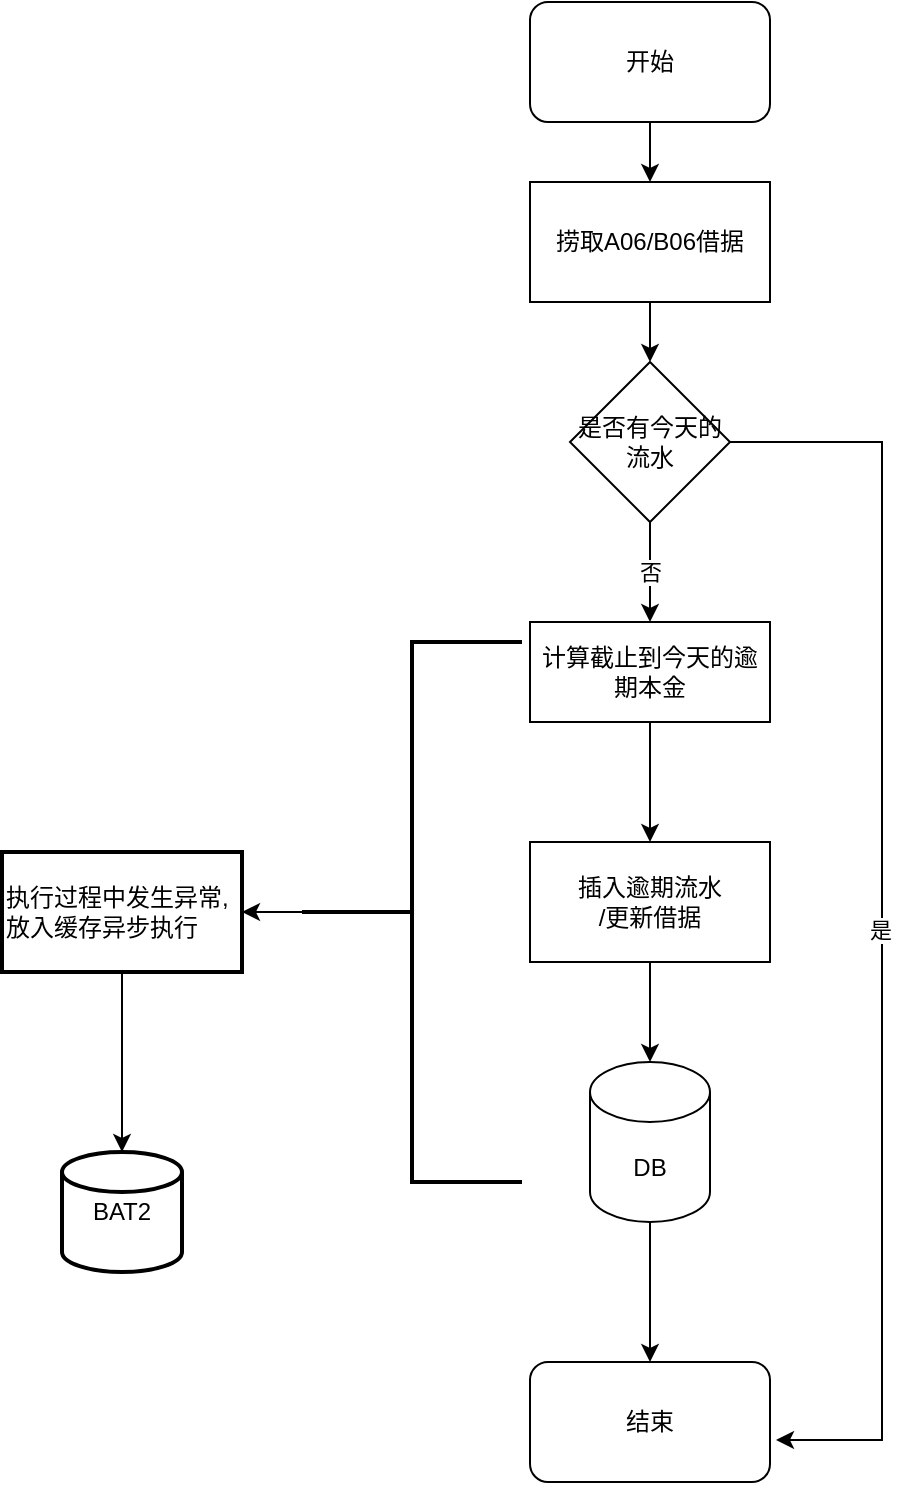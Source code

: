 <mxfile version="13.7.7" type="github" pages="6">
  <diagram id="u1EcsWX28g7kBO3s2qj-" name="Page-1">
    <mxGraphModel dx="1426" dy="891" grid="1" gridSize="10" guides="1" tooltips="1" connect="1" arrows="1" fold="1" page="1" pageScale="1" pageWidth="827" pageHeight="1169" math="0" shadow="0">
      <root>
        <mxCell id="0" />
        <mxCell id="1" parent="0" />
        <mxCell id="b1tMZb-zbQxnE6WR4R5z-5" style="edgeStyle=orthogonalEdgeStyle;rounded=0;orthogonalLoop=1;jettySize=auto;html=1;entryX=0.5;entryY=0;entryDx=0;entryDy=0;" parent="1" source="b1tMZb-zbQxnE6WR4R5z-1" target="b1tMZb-zbQxnE6WR4R5z-3" edge="1">
          <mxGeometry relative="1" as="geometry" />
        </mxCell>
        <mxCell id="b1tMZb-zbQxnE6WR4R5z-1" value="开始" style="rounded=1;whiteSpace=wrap;html=1;" parent="1" vertex="1">
          <mxGeometry x="354" y="10" width="120" height="60" as="geometry" />
        </mxCell>
        <mxCell id="b1tMZb-zbQxnE6WR4R5z-7" style="edgeStyle=orthogonalEdgeStyle;rounded=0;orthogonalLoop=1;jettySize=auto;html=1;entryX=0.5;entryY=0;entryDx=0;entryDy=0;" parent="1" source="b1tMZb-zbQxnE6WR4R5z-3" target="b1tMZb-zbQxnE6WR4R5z-6" edge="1">
          <mxGeometry relative="1" as="geometry" />
        </mxCell>
        <mxCell id="b1tMZb-zbQxnE6WR4R5z-3" value="捞取A06/B06借据" style="rounded=0;whiteSpace=wrap;html=1;" parent="1" vertex="1">
          <mxGeometry x="354" y="100" width="120" height="60" as="geometry" />
        </mxCell>
        <mxCell id="b1tMZb-zbQxnE6WR4R5z-10" style="edgeStyle=orthogonalEdgeStyle;rounded=0;orthogonalLoop=1;jettySize=auto;html=1;entryX=1.025;entryY=0.65;entryDx=0;entryDy=0;entryPerimeter=0;" parent="1" source="b1tMZb-zbQxnE6WR4R5z-6" target="b1tMZb-zbQxnE6WR4R5z-8" edge="1">
          <mxGeometry relative="1" as="geometry">
            <Array as="points">
              <mxPoint x="530" y="230" />
              <mxPoint x="530" y="729" />
            </Array>
          </mxGeometry>
        </mxCell>
        <mxCell id="b1tMZb-zbQxnE6WR4R5z-11" value="是" style="edgeLabel;html=1;align=center;verticalAlign=middle;resizable=0;points=[];" parent="b1tMZb-zbQxnE6WR4R5z-10" vertex="1" connectable="0">
          <mxGeometry x="0.019" y="-1" relative="1" as="geometry">
            <mxPoint as="offset" />
          </mxGeometry>
        </mxCell>
        <mxCell id="b1tMZb-zbQxnE6WR4R5z-13" value="否" style="edgeStyle=orthogonalEdgeStyle;rounded=0;orthogonalLoop=1;jettySize=auto;html=1;entryX=0.5;entryY=0;entryDx=0;entryDy=0;" parent="1" source="b1tMZb-zbQxnE6WR4R5z-6" target="b1tMZb-zbQxnE6WR4R5z-12" edge="1">
          <mxGeometry relative="1" as="geometry" />
        </mxCell>
        <mxCell id="b1tMZb-zbQxnE6WR4R5z-6" value="是否有今天的流水" style="rhombus;whiteSpace=wrap;html=1;" parent="1" vertex="1">
          <mxGeometry x="374" y="190" width="80" height="80" as="geometry" />
        </mxCell>
        <mxCell id="b1tMZb-zbQxnE6WR4R5z-8" value="结束" style="rounded=1;whiteSpace=wrap;html=1;" parent="1" vertex="1">
          <mxGeometry x="354" y="690" width="120" height="60" as="geometry" />
        </mxCell>
        <mxCell id="b1tMZb-zbQxnE6WR4R5z-17" style="edgeStyle=orthogonalEdgeStyle;rounded=0;orthogonalLoop=1;jettySize=auto;html=1;entryX=0.5;entryY=0;entryDx=0;entryDy=0;" parent="1" source="b1tMZb-zbQxnE6WR4R5z-12" target="b1tMZb-zbQxnE6WR4R5z-16" edge="1">
          <mxGeometry relative="1" as="geometry" />
        </mxCell>
        <mxCell id="b1tMZb-zbQxnE6WR4R5z-12" value="计算截止到今天的逾期本金" style="rounded=0;whiteSpace=wrap;html=1;" parent="1" vertex="1">
          <mxGeometry x="354" y="320" width="120" height="50" as="geometry" />
        </mxCell>
        <mxCell id="b1tMZb-zbQxnE6WR4R5z-19" style="edgeStyle=orthogonalEdgeStyle;rounded=0;orthogonalLoop=1;jettySize=auto;html=1;entryX=0.5;entryY=0;entryDx=0;entryDy=0;" parent="1" source="b1tMZb-zbQxnE6WR4R5z-14" target="b1tMZb-zbQxnE6WR4R5z-8" edge="1">
          <mxGeometry relative="1" as="geometry" />
        </mxCell>
        <mxCell id="b1tMZb-zbQxnE6WR4R5z-14" value="DB" style="shape=cylinder3;whiteSpace=wrap;html=1;boundedLbl=1;backgroundOutline=1;size=15;" parent="1" vertex="1">
          <mxGeometry x="384" y="540" width="60" height="80" as="geometry" />
        </mxCell>
        <mxCell id="b1tMZb-zbQxnE6WR4R5z-18" style="edgeStyle=orthogonalEdgeStyle;rounded=0;orthogonalLoop=1;jettySize=auto;html=1;entryX=0.5;entryY=0;entryDx=0;entryDy=0;entryPerimeter=0;" parent="1" source="b1tMZb-zbQxnE6WR4R5z-16" target="b1tMZb-zbQxnE6WR4R5z-14" edge="1">
          <mxGeometry relative="1" as="geometry" />
        </mxCell>
        <mxCell id="b1tMZb-zbQxnE6WR4R5z-16" value="插入逾期流水&lt;br&gt;/更新借据" style="rounded=0;whiteSpace=wrap;html=1;" parent="1" vertex="1">
          <mxGeometry x="354" y="430" width="120" height="60" as="geometry" />
        </mxCell>
        <mxCell id="b1tMZb-zbQxnE6WR4R5z-22" value="" style="edgeStyle=orthogonalEdgeStyle;rounded=0;orthogonalLoop=1;jettySize=auto;html=1;" parent="1" source="b1tMZb-zbQxnE6WR4R5z-20" target="b1tMZb-zbQxnE6WR4R5z-21" edge="1">
          <mxGeometry relative="1" as="geometry" />
        </mxCell>
        <mxCell id="b1tMZb-zbQxnE6WR4R5z-20" value="" style="strokeWidth=2;html=1;shape=mxgraph.flowchart.annotation_2;align=left;labelPosition=right;pointerEvents=1;" parent="1" vertex="1">
          <mxGeometry x="240" y="330" width="110" height="270" as="geometry" />
        </mxCell>
        <mxCell id="b1tMZb-zbQxnE6WR4R5z-24" style="edgeStyle=orthogonalEdgeStyle;rounded=0;orthogonalLoop=1;jettySize=auto;html=1;entryX=0.5;entryY=0;entryDx=0;entryDy=0;entryPerimeter=0;" parent="1" source="b1tMZb-zbQxnE6WR4R5z-21" target="b1tMZb-zbQxnE6WR4R5z-23" edge="1">
          <mxGeometry relative="1" as="geometry" />
        </mxCell>
        <mxCell id="b1tMZb-zbQxnE6WR4R5z-21" value="执行过程中发生异常,放入缓存异步执行" style="whiteSpace=wrap;html=1;align=left;strokeWidth=2;" parent="1" vertex="1">
          <mxGeometry x="90" y="435" width="120" height="60" as="geometry" />
        </mxCell>
        <mxCell id="b1tMZb-zbQxnE6WR4R5z-23" value="BAT2" style="strokeWidth=2;html=1;shape=mxgraph.flowchart.database;whiteSpace=wrap;" parent="1" vertex="1">
          <mxGeometry x="120" y="585" width="60" height="60" as="geometry" />
        </mxCell>
      </root>
    </mxGraphModel>
  </diagram>
  <diagram id="Rx1Ydi4m0lE69Mqf1Sym" name="Page-2">
    <mxGraphModel dx="1346" dy="891" grid="1" gridSize="10" guides="1" tooltips="1" connect="1" arrows="1" fold="1" page="1" pageScale="1" pageWidth="827" pageHeight="1169" math="0" shadow="0">
      <root>
        <mxCell id="ivBaddnNWHnq01bENMvJ-0" />
        <mxCell id="ivBaddnNWHnq01bENMvJ-1" parent="ivBaddnNWHnq01bENMvJ-0" />
        <mxCell id="qDEjqHuWsAAgjemHWMeW-1" style="edgeStyle=orthogonalEdgeStyle;rounded=0;orthogonalLoop=1;jettySize=auto;html=1;entryX=0.5;entryY=0;entryDx=0;entryDy=0;" edge="1" parent="ivBaddnNWHnq01bENMvJ-1" source="BoYHYvoh7CPQxC9dYQO_-0" target="qDEjqHuWsAAgjemHWMeW-0">
          <mxGeometry relative="1" as="geometry" />
        </mxCell>
        <mxCell id="BoYHYvoh7CPQxC9dYQO_-0" value="开始" style="rounded=1;whiteSpace=wrap;html=1;" vertex="1" parent="ivBaddnNWHnq01bENMvJ-1">
          <mxGeometry x="360" y="20" width="120" height="60" as="geometry" />
        </mxCell>
        <mxCell id="qDEjqHuWsAAgjemHWMeW-12" style="edgeStyle=orthogonalEdgeStyle;rounded=0;orthogonalLoop=1;jettySize=auto;html=1;entryX=0.5;entryY=0;entryDx=0;entryDy=0;" edge="1" parent="ivBaddnNWHnq01bENMvJ-1" source="qDEjqHuWsAAgjemHWMeW-0" target="qDEjqHuWsAAgjemHWMeW-11">
          <mxGeometry relative="1" as="geometry" />
        </mxCell>
        <mxCell id="qDEjqHuWsAAgjemHWMeW-0" value="定时任务触发" style="rounded=0;whiteSpace=wrap;html=1;" vertex="1" parent="ivBaddnNWHnq01bENMvJ-1">
          <mxGeometry x="360" y="110" width="120" height="60" as="geometry" />
        </mxCell>
        <mxCell id="qDEjqHuWsAAgjemHWMeW-7" style="edgeStyle=orthogonalEdgeStyle;rounded=0;orthogonalLoop=1;jettySize=auto;html=1;entryX=0.5;entryY=0;entryDx=0;entryDy=0;" edge="1" parent="ivBaddnNWHnq01bENMvJ-1" source="qDEjqHuWsAAgjemHWMeW-2" target="qDEjqHuWsAAgjemHWMeW-6">
          <mxGeometry relative="1" as="geometry" />
        </mxCell>
        <mxCell id="qDEjqHuWsAAgjemHWMeW-2" value="货款渠道" style="rounded=0;whiteSpace=wrap;html=1;" vertex="1" parent="ivBaddnNWHnq01bENMvJ-1">
          <mxGeometry x="240" y="460" width="120" height="60" as="geometry" />
        </mxCell>
        <mxCell id="qDEjqHuWsAAgjemHWMeW-38" style="edgeStyle=orthogonalEdgeStyle;rounded=0;orthogonalLoop=1;jettySize=auto;html=1;entryX=0.5;entryY=0;entryDx=0;entryDy=0;" edge="1" parent="ivBaddnNWHnq01bENMvJ-1" source="qDEjqHuWsAAgjemHWMeW-3" target="qDEjqHuWsAAgjemHWMeW-24">
          <mxGeometry relative="1" as="geometry" />
        </mxCell>
        <mxCell id="qDEjqHuWsAAgjemHWMeW-3" value="银行卡渠道" style="rounded=0;whiteSpace=wrap;html=1;" vertex="1" parent="ivBaddnNWHnq01bENMvJ-1">
          <mxGeometry x="470" y="460" width="120" height="60" as="geometry" />
        </mxCell>
        <mxCell id="qDEjqHuWsAAgjemHWMeW-37" style="edgeStyle=orthogonalEdgeStyle;rounded=0;orthogonalLoop=1;jettySize=auto;html=1;entryX=0.5;entryY=0;entryDx=0;entryDy=0;" edge="1" parent="ivBaddnNWHnq01bENMvJ-1" source="qDEjqHuWsAAgjemHWMeW-6" target="qDEjqHuWsAAgjemHWMeW-24">
          <mxGeometry relative="1" as="geometry" />
        </mxCell>
        <mxCell id="qDEjqHuWsAAgjemHWMeW-6" value="计算商户的可用余额" style="rounded=0;whiteSpace=wrap;html=1;" vertex="1" parent="ivBaddnNWHnq01bENMvJ-1">
          <mxGeometry x="240" y="560" width="120" height="60" as="geometry" />
        </mxCell>
        <mxCell id="qDEjqHuWsAAgjemHWMeW-21" style="edgeStyle=orthogonalEdgeStyle;rounded=0;orthogonalLoop=1;jettySize=auto;html=1;entryX=1;entryY=0.5;entryDx=0;entryDy=0;" edge="1" parent="ivBaddnNWHnq01bENMvJ-1" source="qDEjqHuWsAAgjemHWMeW-8" target="qDEjqHuWsAAgjemHWMeW-18">
          <mxGeometry relative="1" as="geometry">
            <Array as="points">
              <mxPoint x="590" y="370" />
            </Array>
          </mxGeometry>
        </mxCell>
        <mxCell id="qDEjqHuWsAAgjemHWMeW-8" value="计算当天的逾期费用" style="rounded=0;whiteSpace=wrap;html=1;" vertex="1" parent="ivBaddnNWHnq01bENMvJ-1">
          <mxGeometry x="530" y="270" width="120" height="60" as="geometry" />
        </mxCell>
        <mxCell id="qDEjqHuWsAAgjemHWMeW-14" value="否" style="edgeStyle=orthogonalEdgeStyle;rounded=0;orthogonalLoop=1;jettySize=auto;html=1;entryX=0.567;entryY=-0.017;entryDx=0;entryDy=0;entryPerimeter=0;" edge="1" parent="ivBaddnNWHnq01bENMvJ-1" source="qDEjqHuWsAAgjemHWMeW-11" target="qDEjqHuWsAAgjemHWMeW-8">
          <mxGeometry relative="1" as="geometry" />
        </mxCell>
        <mxCell id="qDEjqHuWsAAgjemHWMeW-19" value="是" style="edgeStyle=orthogonalEdgeStyle;rounded=0;orthogonalLoop=1;jettySize=auto;html=1;entryX=0.5;entryY=0;entryDx=0;entryDy=0;" edge="1" parent="ivBaddnNWHnq01bENMvJ-1" source="qDEjqHuWsAAgjemHWMeW-11" target="qDEjqHuWsAAgjemHWMeW-18">
          <mxGeometry relative="1" as="geometry" />
        </mxCell>
        <mxCell id="qDEjqHuWsAAgjemHWMeW-11" value="今天的逾期费是否计算？" style="rhombus;whiteSpace=wrap;html=1;" vertex="1" parent="ivBaddnNWHnq01bENMvJ-1">
          <mxGeometry x="380" y="200" width="80" height="70" as="geometry" />
        </mxCell>
        <mxCell id="qDEjqHuWsAAgjemHWMeW-22" style="edgeStyle=orthogonalEdgeStyle;rounded=0;orthogonalLoop=1;jettySize=auto;html=1;" edge="1" parent="ivBaddnNWHnq01bENMvJ-1" source="qDEjqHuWsAAgjemHWMeW-18" target="qDEjqHuWsAAgjemHWMeW-2">
          <mxGeometry relative="1" as="geometry" />
        </mxCell>
        <mxCell id="qDEjqHuWsAAgjemHWMeW-23" style="edgeStyle=orthogonalEdgeStyle;rounded=0;orthogonalLoop=1;jettySize=auto;html=1;entryX=0.608;entryY=-0.017;entryDx=0;entryDy=0;entryPerimeter=0;" edge="1" parent="ivBaddnNWHnq01bENMvJ-1" source="qDEjqHuWsAAgjemHWMeW-18" target="qDEjqHuWsAAgjemHWMeW-3">
          <mxGeometry relative="1" as="geometry" />
        </mxCell>
        <mxCell id="qDEjqHuWsAAgjemHWMeW-18" value="开始还款" style="rounded=0;whiteSpace=wrap;html=1;" vertex="1" parent="ivBaddnNWHnq01bENMvJ-1">
          <mxGeometry x="360" y="340" width="120" height="60" as="geometry" />
        </mxCell>
        <mxCell id="qDEjqHuWsAAgjemHWMeW-28" style="edgeStyle=orthogonalEdgeStyle;rounded=0;orthogonalLoop=1;jettySize=auto;html=1;entryX=0.5;entryY=0;entryDx=0;entryDy=0;" edge="1" parent="ivBaddnNWHnq01bENMvJ-1" source="qDEjqHuWsAAgjemHWMeW-24" target="qDEjqHuWsAAgjemHWMeW-27">
          <mxGeometry relative="1" as="geometry" />
        </mxCell>
        <mxCell id="qDEjqHuWsAAgjemHWMeW-24" value="变更借据单状态" style="rounded=0;whiteSpace=wrap;html=1;" vertex="1" parent="ivBaddnNWHnq01bENMvJ-1">
          <mxGeometry x="360" y="680" width="120" height="60" as="geometry" />
        </mxCell>
        <mxCell id="qDEjqHuWsAAgjemHWMeW-34" style="edgeStyle=orthogonalEdgeStyle;rounded=0;orthogonalLoop=1;jettySize=auto;html=1;entryX=0.5;entryY=0;entryDx=0;entryDy=0;" edge="1" parent="ivBaddnNWHnq01bENMvJ-1" source="qDEjqHuWsAAgjemHWMeW-27" target="qDEjqHuWsAAgjemHWMeW-32">
          <mxGeometry relative="1" as="geometry" />
        </mxCell>
        <mxCell id="qDEjqHuWsAAgjemHWMeW-27" value="构造还款单" style="rounded=0;whiteSpace=wrap;html=1;" vertex="1" parent="ivBaddnNWHnq01bENMvJ-1">
          <mxGeometry x="360" y="805" width="120" height="60" as="geometry" />
        </mxCell>
        <mxCell id="qDEjqHuWsAAgjemHWMeW-29" value="" style="strokeWidth=2;html=1;shape=mxgraph.flowchart.annotation_2;align=left;labelPosition=right;pointerEvents=1;" vertex="1" parent="ivBaddnNWHnq01bENMvJ-1">
          <mxGeometry x="260" y="710" width="100" height="130" as="geometry" />
        </mxCell>
        <mxCell id="qDEjqHuWsAAgjemHWMeW-30" value="事务管理" style="text;html=1;strokeColor=none;fillColor=none;align=center;verticalAlign=middle;whiteSpace=wrap;rounded=0;" vertex="1" parent="ivBaddnNWHnq01bENMvJ-1">
          <mxGeometry x="200" y="765" width="60" height="20" as="geometry" />
        </mxCell>
        <mxCell id="qDEjqHuWsAAgjemHWMeW-36" style="edgeStyle=orthogonalEdgeStyle;rounded=0;orthogonalLoop=1;jettySize=auto;html=1;entryX=0.5;entryY=0;entryDx=0;entryDy=0;" edge="1" parent="ivBaddnNWHnq01bENMvJ-1" source="qDEjqHuWsAAgjemHWMeW-32" target="qDEjqHuWsAAgjemHWMeW-35">
          <mxGeometry relative="1" as="geometry" />
        </mxCell>
        <mxCell id="qDEjqHuWsAAgjemHWMeW-32" value="调用aspen还款" style="rounded=0;whiteSpace=wrap;html=1;" vertex="1" parent="ivBaddnNWHnq01bENMvJ-1">
          <mxGeometry x="360" y="900" width="120" height="60" as="geometry" />
        </mxCell>
        <mxCell id="qDEjqHuWsAAgjemHWMeW-35" value="结束" style="rounded=1;whiteSpace=wrap;html=1;" vertex="1" parent="ivBaddnNWHnq01bENMvJ-1">
          <mxGeometry x="360" y="990" width="120" height="60" as="geometry" />
        </mxCell>
      </root>
    </mxGraphModel>
  </diagram>
  <diagram id="ef-Q17nIYgIzmnDUZcQZ" name="Page-3">
    <mxGraphModel dx="1353" dy="891" grid="1" gridSize="10" guides="1" tooltips="1" connect="1" arrows="1" fold="1" page="1" pageScale="1" pageWidth="827" pageHeight="1169" math="0" shadow="0">
      <root>
        <mxCell id="tsyDKyrPJ5qPkOmc-Kwf-0" />
        <mxCell id="tsyDKyrPJ5qPkOmc-Kwf-1" parent="tsyDKyrPJ5qPkOmc-Kwf-0" />
        <mxCell id="QnZnq0VcKrsWjmFHSfQP-2" style="edgeStyle=orthogonalEdgeStyle;rounded=0;orthogonalLoop=1;jettySize=auto;html=1;" parent="tsyDKyrPJ5qPkOmc-Kwf-1" source="QnZnq0VcKrsWjmFHSfQP-0" target="QnZnq0VcKrsWjmFHSfQP-1" edge="1">
          <mxGeometry relative="1" as="geometry" />
        </mxCell>
        <mxCell id="QnZnq0VcKrsWjmFHSfQP-0" value="开始" style="rounded=1;whiteSpace=wrap;html=1;" parent="tsyDKyrPJ5qPkOmc-Kwf-1" vertex="1">
          <mxGeometry x="354" y="10" width="120" height="60" as="geometry" />
        </mxCell>
        <mxCell id="1XWZSMszARQy31uJflyb-1" style="edgeStyle=orthogonalEdgeStyle;rounded=0;orthogonalLoop=1;jettySize=auto;html=1;entryX=0.5;entryY=0;entryDx=0;entryDy=0;" edge="1" parent="tsyDKyrPJ5qPkOmc-Kwf-1" source="QnZnq0VcKrsWjmFHSfQP-1" target="1XWZSMszARQy31uJflyb-0">
          <mxGeometry relative="1" as="geometry" />
        </mxCell>
        <mxCell id="QnZnq0VcKrsWjmFHSfQP-1" value="用户手动触发" style="rounded=0;whiteSpace=wrap;html=1;" parent="tsyDKyrPJ5qPkOmc-Kwf-1" vertex="1">
          <mxGeometry x="354" y="120" width="120" height="60" as="geometry" />
        </mxCell>
        <mxCell id="YS5CIDdILtsAW_YUzrrB-3" style="edgeStyle=orthogonalEdgeStyle;rounded=0;orthogonalLoop=1;jettySize=auto;html=1;" parent="tsyDKyrPJ5qPkOmc-Kwf-1" source="YS5CIDdILtsAW_YUzrrB-0" target="YS5CIDdILtsAW_YUzrrB-2" edge="1">
          <mxGeometry relative="1" as="geometry" />
        </mxCell>
        <mxCell id="YS5CIDdILtsAW_YUzrrB-4" value="否" style="edgeLabel;html=1;align=center;verticalAlign=middle;resizable=0;points=[];" parent="YS5CIDdILtsAW_YUzrrB-3" vertex="1" connectable="0">
          <mxGeometry x="-0.289" y="-1" relative="1" as="geometry">
            <mxPoint as="offset" />
          </mxGeometry>
        </mxCell>
        <mxCell id="YS5CIDdILtsAW_YUzrrB-7" style="edgeStyle=orthogonalEdgeStyle;rounded=0;orthogonalLoop=1;jettySize=auto;html=1;" parent="tsyDKyrPJ5qPkOmc-Kwf-1" source="YS5CIDdILtsAW_YUzrrB-0" target="YS5CIDdILtsAW_YUzrrB-5" edge="1">
          <mxGeometry relative="1" as="geometry" />
        </mxCell>
        <mxCell id="YS5CIDdILtsAW_YUzrrB-8" value="是" style="edgeLabel;html=1;align=center;verticalAlign=middle;resizable=0;points=[];" parent="YS5CIDdILtsAW_YUzrrB-7" vertex="1" connectable="0">
          <mxGeometry x="-0.508" y="2" relative="1" as="geometry">
            <mxPoint as="offset" />
          </mxGeometry>
        </mxCell>
        <mxCell id="YS5CIDdILtsAW_YUzrrB-0" value="逾期费用是否生成？" style="rhombus;whiteSpace=wrap;html=1;" parent="tsyDKyrPJ5qPkOmc-Kwf-1" vertex="1">
          <mxGeometry x="374" y="330" width="80" height="80" as="geometry" />
        </mxCell>
        <mxCell id="YS5CIDdILtsAW_YUzrrB-11" style="edgeStyle=orthogonalEdgeStyle;rounded=0;orthogonalLoop=1;jettySize=auto;html=1;entryX=1;entryY=0.5;entryDx=0;entryDy=0;" parent="tsyDKyrPJ5qPkOmc-Kwf-1" source="YS5CIDdILtsAW_YUzrrB-2" target="YS5CIDdILtsAW_YUzrrB-5" edge="1">
          <mxGeometry relative="1" as="geometry">
            <Array as="points">
              <mxPoint x="550" y="540" />
            </Array>
          </mxGeometry>
        </mxCell>
        <mxCell id="YS5CIDdILtsAW_YUzrrB-2" value="计算逾期费用" style="rounded=0;whiteSpace=wrap;html=1;" parent="tsyDKyrPJ5qPkOmc-Kwf-1" vertex="1">
          <mxGeometry x="490" y="420" width="120" height="60" as="geometry" />
        </mxCell>
        <mxCell id="EPrAT4m_N8Ukd0T4lFg0-1" style="edgeStyle=orthogonalEdgeStyle;rounded=0;orthogonalLoop=1;jettySize=auto;html=1;" parent="tsyDKyrPJ5qPkOmc-Kwf-1" source="YS5CIDdILtsAW_YUzrrB-5" target="EPrAT4m_N8Ukd0T4lFg0-0" edge="1">
          <mxGeometry relative="1" as="geometry" />
        </mxCell>
        <mxCell id="YS5CIDdILtsAW_YUzrrB-5" value="变更借据状态" style="rounded=0;whiteSpace=wrap;html=1;" parent="tsyDKyrPJ5qPkOmc-Kwf-1" vertex="1">
          <mxGeometry x="354" y="510" width="120" height="60" as="geometry" />
        </mxCell>
        <mxCell id="EPrAT4m_N8Ukd0T4lFg0-5" style="edgeStyle=orthogonalEdgeStyle;rounded=0;orthogonalLoop=1;jettySize=auto;html=1;entryX=0.5;entryY=0;entryDx=0;entryDy=0;" parent="tsyDKyrPJ5qPkOmc-Kwf-1" source="EPrAT4m_N8Ukd0T4lFg0-0" target="EPrAT4m_N8Ukd0T4lFg0-4" edge="1">
          <mxGeometry relative="1" as="geometry" />
        </mxCell>
        <mxCell id="EPrAT4m_N8Ukd0T4lFg0-0" value="构造还款单" style="rounded=0;whiteSpace=wrap;html=1;" parent="tsyDKyrPJ5qPkOmc-Kwf-1" vertex="1">
          <mxGeometry x="354" y="620" width="120" height="60" as="geometry" />
        </mxCell>
        <mxCell id="EPrAT4m_N8Ukd0T4lFg0-2" value="" style="strokeWidth=2;html=1;shape=mxgraph.flowchart.annotation_2;align=left;labelPosition=right;pointerEvents=1;" parent="tsyDKyrPJ5qPkOmc-Kwf-1" vertex="1">
          <mxGeometry x="290" y="540" width="64" height="120" as="geometry" />
        </mxCell>
        <mxCell id="EPrAT4m_N8Ukd0T4lFg0-3" value="事务管理" style="text;html=1;strokeColor=none;fillColor=none;align=center;verticalAlign=middle;whiteSpace=wrap;rounded=0;" parent="tsyDKyrPJ5qPkOmc-Kwf-1" vertex="1">
          <mxGeometry x="230" y="590" width="50" height="20" as="geometry" />
        </mxCell>
        <mxCell id="EPrAT4m_N8Ukd0T4lFg0-7" style="edgeStyle=orthogonalEdgeStyle;rounded=0;orthogonalLoop=1;jettySize=auto;html=1;entryX=0.5;entryY=0;entryDx=0;entryDy=0;" parent="tsyDKyrPJ5qPkOmc-Kwf-1" source="EPrAT4m_N8Ukd0T4lFg0-4" target="EPrAT4m_N8Ukd0T4lFg0-6" edge="1">
          <mxGeometry relative="1" as="geometry" />
        </mxCell>
        <mxCell id="EPrAT4m_N8Ukd0T4lFg0-4" value="调用aspen还款" style="rounded=0;whiteSpace=wrap;html=1;" parent="tsyDKyrPJ5qPkOmc-Kwf-1" vertex="1">
          <mxGeometry x="354" y="720" width="120" height="60" as="geometry" />
        </mxCell>
        <mxCell id="EPrAT4m_N8Ukd0T4lFg0-6" value="结束" style="rounded=1;whiteSpace=wrap;html=1;" parent="tsyDKyrPJ5qPkOmc-Kwf-1" vertex="1">
          <mxGeometry x="354" y="820" width="120" height="60" as="geometry" />
        </mxCell>
        <mxCell id="1XWZSMszARQy31uJflyb-2" style="edgeStyle=orthogonalEdgeStyle;rounded=0;orthogonalLoop=1;jettySize=auto;html=1;entryX=0.5;entryY=0;entryDx=0;entryDy=0;" edge="1" parent="tsyDKyrPJ5qPkOmc-Kwf-1" source="1XWZSMszARQy31uJflyb-0" target="YS5CIDdILtsAW_YUzrrB-0">
          <mxGeometry relative="1" as="geometry" />
        </mxCell>
        <mxCell id="1XWZSMszARQy31uJflyb-0" value="输入还款金额" style="rounded=0;whiteSpace=wrap;html=1;" vertex="1" parent="tsyDKyrPJ5qPkOmc-Kwf-1">
          <mxGeometry x="354" y="220" width="120" height="60" as="geometry" />
        </mxCell>
      </root>
    </mxGraphModel>
  </diagram>
  <diagram id="xyYUcwgAE_Tl6UUJA1HF" name="Page-4">
    <mxGraphModel dx="746" dy="762" grid="1" gridSize="10" guides="1" tooltips="1" connect="1" arrows="1" fold="1" page="1" pageScale="1" pageWidth="827" pageHeight="1169" math="0" shadow="0">
      <root>
        <mxCell id="DD9uVLy4HJ7orhio1X8J-0" />
        <mxCell id="DD9uVLy4HJ7orhio1X8J-1" parent="DD9uVLy4HJ7orhio1X8J-0" />
        <mxCell id="DD9uVLy4HJ7orhio1X8J-4" style="edgeStyle=orthogonalEdgeStyle;rounded=0;orthogonalLoop=1;jettySize=auto;html=1;" parent="DD9uVLy4HJ7orhio1X8J-1" source="DD9uVLy4HJ7orhio1X8J-2" target="DD9uVLy4HJ7orhio1X8J-3" edge="1">
          <mxGeometry relative="1" as="geometry" />
        </mxCell>
        <mxCell id="DD9uVLy4HJ7orhio1X8J-2" value="开始" style="rounded=1;whiteSpace=wrap;html=1;" parent="DD9uVLy4HJ7orhio1X8J-1" vertex="1">
          <mxGeometry x="354" y="30" width="120" height="60" as="geometry" />
        </mxCell>
        <mxCell id="DD9uVLy4HJ7orhio1X8J-6" style="edgeStyle=orthogonalEdgeStyle;rounded=0;orthogonalLoop=1;jettySize=auto;html=1;" parent="DD9uVLy4HJ7orhio1X8J-1" source="DD9uVLy4HJ7orhio1X8J-3" target="DD9uVLy4HJ7orhio1X8J-5" edge="1">
          <mxGeometry relative="1" as="geometry" />
        </mxCell>
        <mxCell id="DD9uVLy4HJ7orhio1X8J-3" value="定时任务触发" style="rounded=0;whiteSpace=wrap;html=1;" parent="DD9uVLy4HJ7orhio1X8J-1" vertex="1">
          <mxGeometry x="354" y="120" width="120" height="60" as="geometry" />
        </mxCell>
        <mxCell id="DD9uVLy4HJ7orhio1X8J-8" style="edgeStyle=orthogonalEdgeStyle;rounded=0;orthogonalLoop=1;jettySize=auto;html=1;entryX=0.5;entryY=0;entryDx=0;entryDy=0;" parent="DD9uVLy4HJ7orhio1X8J-1" source="DD9uVLy4HJ7orhio1X8J-5" target="DD9uVLy4HJ7orhio1X8J-7" edge="1">
          <mxGeometry relative="1" as="geometry" />
        </mxCell>
        <mxCell id="DD9uVLy4HJ7orhio1X8J-5" value="捞取B06的单据" style="rounded=0;whiteSpace=wrap;html=1;" parent="DD9uVLy4HJ7orhio1X8J-1" vertex="1">
          <mxGeometry x="354" y="220" width="120" height="60" as="geometry" />
        </mxCell>
        <mxCell id="DD9uVLy4HJ7orhio1X8J-16" style="edgeStyle=orthogonalEdgeStyle;rounded=0;orthogonalLoop=1;jettySize=auto;html=1;" parent="DD9uVLy4HJ7orhio1X8J-1" source="DD9uVLy4HJ7orhio1X8J-7" target="DD9uVLy4HJ7orhio1X8J-14" edge="1">
          <mxGeometry relative="1" as="geometry" />
        </mxCell>
        <mxCell id="zSYqiRChRAJp_Xtehj_U-1" style="edgeStyle=orthogonalEdgeStyle;rounded=0;orthogonalLoop=1;jettySize=auto;html=1;entryX=1;entryY=0.75;entryDx=0;entryDy=0;" edge="1" parent="DD9uVLy4HJ7orhio1X8J-1" source="DD9uVLy4HJ7orhio1X8J-7" target="DD9uVLy4HJ7orhio1X8J-9">
          <mxGeometry relative="1" as="geometry">
            <Array as="points">
              <mxPoint x="720" y="350" />
              <mxPoint x="720" y="1035" />
            </Array>
          </mxGeometry>
        </mxCell>
        <mxCell id="zSYqiRChRAJp_Xtehj_U-2" value="否" style="edgeLabel;html=1;align=center;verticalAlign=middle;resizable=0;points=[];" vertex="1" connectable="0" parent="zSYqiRChRAJp_Xtehj_U-1">
          <mxGeometry x="-0.557" y="-46" relative="1" as="geometry">
            <mxPoint as="offset" />
          </mxGeometry>
        </mxCell>
        <mxCell id="DD9uVLy4HJ7orhio1X8J-7" value="还款单是否到达终态" style="rhombus;whiteSpace=wrap;html=1;" parent="DD9uVLy4HJ7orhio1X8J-1" vertex="1">
          <mxGeometry x="374" y="310" width="80" height="80" as="geometry" />
        </mxCell>
        <mxCell id="DD9uVLy4HJ7orhio1X8J-9" value="结束" style="rounded=1;whiteSpace=wrap;html=1;" parent="DD9uVLy4HJ7orhio1X8J-1" vertex="1">
          <mxGeometry x="354" y="990" width="120" height="60" as="geometry" />
        </mxCell>
        <mxCell id="DD9uVLy4HJ7orhio1X8J-18" value="否" style="edgeStyle=orthogonalEdgeStyle;rounded=0;orthogonalLoop=1;jettySize=auto;html=1;" parent="DD9uVLy4HJ7orhio1X8J-1" source="DD9uVLy4HJ7orhio1X8J-14" target="DD9uVLy4HJ7orhio1X8J-17" edge="1">
          <mxGeometry relative="1" as="geometry" />
        </mxCell>
        <mxCell id="DD9uVLy4HJ7orhio1X8J-23" style="edgeStyle=orthogonalEdgeStyle;rounded=0;orthogonalLoop=1;jettySize=auto;html=1;entryX=0.5;entryY=0;entryDx=0;entryDy=0;" parent="DD9uVLy4HJ7orhio1X8J-1" source="DD9uVLy4HJ7orhio1X8J-14" target="DD9uVLy4HJ7orhio1X8J-22" edge="1">
          <mxGeometry relative="1" as="geometry" />
        </mxCell>
        <mxCell id="DD9uVLy4HJ7orhio1X8J-14" value="是否成功" style="rhombus;whiteSpace=wrap;html=1;" parent="DD9uVLy4HJ7orhio1X8J-1" vertex="1">
          <mxGeometry x="374" y="430" width="80" height="80" as="geometry" />
        </mxCell>
        <mxCell id="zSYqiRChRAJp_Xtehj_U-4" style="edgeStyle=orthogonalEdgeStyle;rounded=0;orthogonalLoop=1;jettySize=auto;html=1;entryX=0.5;entryY=0;entryDx=0;entryDy=0;" edge="1" parent="DD9uVLy4HJ7orhio1X8J-1" source="DD9uVLy4HJ7orhio1X8J-17" target="zSYqiRChRAJp_Xtehj_U-0">
          <mxGeometry relative="1" as="geometry" />
        </mxCell>
        <mxCell id="DD9uVLy4HJ7orhio1X8J-17" value="扭转借据到A06" style="rounded=0;whiteSpace=wrap;html=1;" parent="DD9uVLy4HJ7orhio1X8J-1" vertex="1">
          <mxGeometry x="510" y="730" width="120" height="60" as="geometry" />
        </mxCell>
        <mxCell id="DD9uVLy4HJ7orhio1X8J-26" style="edgeStyle=orthogonalEdgeStyle;rounded=0;orthogonalLoop=1;jettySize=auto;html=1;" parent="DD9uVLy4HJ7orhio1X8J-1" source="DD9uVLy4HJ7orhio1X8J-22" target="DD9uVLy4HJ7orhio1X8J-25" edge="1">
          <mxGeometry relative="1" as="geometry" />
        </mxCell>
        <mxCell id="DD9uVLy4HJ7orhio1X8J-29" value="是" style="edgeLabel;html=1;align=center;verticalAlign=middle;resizable=0;points=[];" parent="DD9uVLy4HJ7orhio1X8J-26" vertex="1" connectable="0">
          <mxGeometry x="-0.225" y="1" relative="1" as="geometry">
            <mxPoint as="offset" />
          </mxGeometry>
        </mxCell>
        <mxCell id="DD9uVLy4HJ7orhio1X8J-27" style="edgeStyle=orthogonalEdgeStyle;rounded=0;orthogonalLoop=1;jettySize=auto;html=1;entryX=0.5;entryY=0;entryDx=0;entryDy=0;" parent="DD9uVLy4HJ7orhio1X8J-1" source="DD9uVLy4HJ7orhio1X8J-22" target="DD9uVLy4HJ7orhio1X8J-17" edge="1">
          <mxGeometry relative="1" as="geometry" />
        </mxCell>
        <mxCell id="DD9uVLy4HJ7orhio1X8J-28" value="否" style="edgeLabel;html=1;align=center;verticalAlign=middle;resizable=0;points=[];" parent="DD9uVLy4HJ7orhio1X8J-27" vertex="1" connectable="0">
          <mxGeometry x="-0.398" y="-3" relative="1" as="geometry">
            <mxPoint as="offset" />
          </mxGeometry>
        </mxCell>
        <mxCell id="DD9uVLy4HJ7orhio1X8J-22" value="是否还清" style="rhombus;whiteSpace=wrap;html=1;" parent="DD9uVLy4HJ7orhio1X8J-1" vertex="1">
          <mxGeometry x="374" y="570" width="80" height="80" as="geometry" />
        </mxCell>
        <mxCell id="zSYqiRChRAJp_Xtehj_U-3" style="edgeStyle=orthogonalEdgeStyle;rounded=0;orthogonalLoop=1;jettySize=auto;html=1;entryX=0.5;entryY=0;entryDx=0;entryDy=0;" edge="1" parent="DD9uVLy4HJ7orhio1X8J-1" source="DD9uVLy4HJ7orhio1X8J-25" target="zSYqiRChRAJp_Xtehj_U-0">
          <mxGeometry relative="1" as="geometry" />
        </mxCell>
        <mxCell id="DD9uVLy4HJ7orhio1X8J-25" value="借据扭转到A08" style="rounded=0;whiteSpace=wrap;html=1;" parent="DD9uVLy4HJ7orhio1X8J-1" vertex="1">
          <mxGeometry x="354" y="730" width="120" height="60" as="geometry" />
        </mxCell>
        <mxCell id="zSYqiRChRAJp_Xtehj_U-5" style="edgeStyle=orthogonalEdgeStyle;rounded=0;orthogonalLoop=1;jettySize=auto;html=1;entryX=0.5;entryY=0;entryDx=0;entryDy=0;" edge="1" parent="DD9uVLy4HJ7orhio1X8J-1" source="zSYqiRChRAJp_Xtehj_U-0" target="DD9uVLy4HJ7orhio1X8J-9">
          <mxGeometry relative="1" as="geometry" />
        </mxCell>
        <mxCell id="zSYqiRChRAJp_Xtehj_U-0" value="还款成功的要恢复授信额度" style="rounded=0;whiteSpace=wrap;html=1;" vertex="1" parent="DD9uVLy4HJ7orhio1X8J-1">
          <mxGeometry x="420" y="870" width="120" height="60" as="geometry" />
        </mxCell>
      </root>
    </mxGraphModel>
  </diagram>
  <diagram id="GENNGUrW-rpIU1xjBDv7" name="Page-5">
    <mxGraphModel dx="1426" dy="891" grid="1" gridSize="10" guides="1" tooltips="1" connect="1" arrows="1" fold="1" page="1" pageScale="1" pageWidth="827" pageHeight="1169" math="0" shadow="0">
      <root>
        <mxCell id="LCdgCZ7AbU-wjZQBAf7E-0" />
        <mxCell id="LCdgCZ7AbU-wjZQBAf7E-1" parent="LCdgCZ7AbU-wjZQBAf7E-0" />
        <mxCell id="LCdgCZ7AbU-wjZQBAf7E-5" style="edgeStyle=orthogonalEdgeStyle;rounded=0;orthogonalLoop=1;jettySize=auto;html=1;entryX=0.5;entryY=0;entryDx=0;entryDy=0;" parent="LCdgCZ7AbU-wjZQBAf7E-1" source="LCdgCZ7AbU-wjZQBAf7E-2" target="LCdgCZ7AbU-wjZQBAf7E-3" edge="1">
          <mxGeometry relative="1" as="geometry" />
        </mxCell>
        <mxCell id="LCdgCZ7AbU-wjZQBAf7E-2" value="开始" style="rounded=1;whiteSpace=wrap;html=1;" parent="LCdgCZ7AbU-wjZQBAf7E-1" vertex="1">
          <mxGeometry x="360" y="40" width="120" height="60" as="geometry" />
        </mxCell>
        <mxCell id="LCdgCZ7AbU-wjZQBAf7E-7" style="edgeStyle=orthogonalEdgeStyle;rounded=0;orthogonalLoop=1;jettySize=auto;html=1;entryX=0.5;entryY=0;entryDx=0;entryDy=0;" parent="LCdgCZ7AbU-wjZQBAf7E-1" source="LCdgCZ7AbU-wjZQBAf7E-3" target="LCdgCZ7AbU-wjZQBAf7E-6" edge="1">
          <mxGeometry relative="1" as="geometry" />
        </mxCell>
        <mxCell id="LCdgCZ7AbU-wjZQBAf7E-3" value="逾期费计算失败，放入缓存" style="rounded=0;whiteSpace=wrap;html=1;" parent="LCdgCZ7AbU-wjZQBAf7E-1" vertex="1">
          <mxGeometry x="360" y="150" width="120" height="60" as="geometry" />
        </mxCell>
        <mxCell id="LCdgCZ7AbU-wjZQBAf7E-13" style="edgeStyle=orthogonalEdgeStyle;rounded=0;orthogonalLoop=1;jettySize=auto;html=1;" parent="LCdgCZ7AbU-wjZQBAf7E-1" source="LCdgCZ7AbU-wjZQBAf7E-6" target="LCdgCZ7AbU-wjZQBAf7E-11" edge="1">
          <mxGeometry relative="1" as="geometry" />
        </mxCell>
        <mxCell id="LCdgCZ7AbU-wjZQBAf7E-6" value="定时任务捞取" style="rounded=0;whiteSpace=wrap;html=1;" parent="LCdgCZ7AbU-wjZQBAf7E-1" vertex="1">
          <mxGeometry x="360" y="260" width="120" height="60" as="geometry" />
        </mxCell>
        <mxCell id="LCdgCZ7AbU-wjZQBAf7E-20" style="edgeStyle=orthogonalEdgeStyle;rounded=0;orthogonalLoop=1;jettySize=auto;html=1;entryX=0.5;entryY=0;entryDx=0;entryDy=0;" parent="LCdgCZ7AbU-wjZQBAf7E-1" source="LCdgCZ7AbU-wjZQBAf7E-10" target="LCdgCZ7AbU-wjZQBAf7E-16" edge="1">
          <mxGeometry relative="1" as="geometry" />
        </mxCell>
        <mxCell id="LCdgCZ7AbU-wjZQBAf7E-10" value="删除缓存" style="rounded=0;whiteSpace=wrap;html=1;" parent="LCdgCZ7AbU-wjZQBAf7E-1" vertex="1">
          <mxGeometry x="360" y="600" width="120" height="60" as="geometry" />
        </mxCell>
        <mxCell id="LCdgCZ7AbU-wjZQBAf7E-18" value="是" style="edgeStyle=orthogonalEdgeStyle;rounded=0;orthogonalLoop=1;jettySize=auto;html=1;entryX=0.5;entryY=0;entryDx=0;entryDy=0;" parent="LCdgCZ7AbU-wjZQBAf7E-1" source="LCdgCZ7AbU-wjZQBAf7E-11" target="LCdgCZ7AbU-wjZQBAf7E-17" edge="1">
          <mxGeometry relative="1" as="geometry" />
        </mxCell>
        <mxCell id="LCdgCZ7AbU-wjZQBAf7E-23" style="edgeStyle=orthogonalEdgeStyle;rounded=0;orthogonalLoop=1;jettySize=auto;html=1;entryX=1;entryY=0.5;entryDx=0;entryDy=0;" parent="LCdgCZ7AbU-wjZQBAf7E-1" source="LCdgCZ7AbU-wjZQBAf7E-11" target="LCdgCZ7AbU-wjZQBAf7E-10" edge="1">
          <mxGeometry relative="1" as="geometry">
            <Array as="points">
              <mxPoint x="560" y="410" />
              <mxPoint x="560" y="630" />
            </Array>
          </mxGeometry>
        </mxCell>
        <mxCell id="LCdgCZ7AbU-wjZQBAf7E-24" value="否" style="edgeLabel;html=1;align=center;verticalAlign=middle;resizable=0;points=[];" parent="LCdgCZ7AbU-wjZQBAf7E-23" vertex="1" connectable="0">
          <mxGeometry x="-0.5" y="-53" relative="1" as="geometry">
            <mxPoint x="55" y="53" as="offset" />
          </mxGeometry>
        </mxCell>
        <mxCell id="LCdgCZ7AbU-wjZQBAf7E-11" value="逾期费&lt;br&gt;是否生成" style="rhombus;whiteSpace=wrap;html=1;" parent="LCdgCZ7AbU-wjZQBAf7E-1" vertex="1">
          <mxGeometry x="380" y="370" width="80" height="80" as="geometry" />
        </mxCell>
        <mxCell id="LCdgCZ7AbU-wjZQBAf7E-16" value="结束" style="rounded=1;whiteSpace=wrap;html=1;" parent="LCdgCZ7AbU-wjZQBAf7E-1" vertex="1">
          <mxGeometry x="360" y="710" width="120" height="60" as="geometry" />
        </mxCell>
        <mxCell id="LCdgCZ7AbU-wjZQBAf7E-19" style="edgeStyle=orthogonalEdgeStyle;rounded=0;orthogonalLoop=1;jettySize=auto;html=1;" parent="LCdgCZ7AbU-wjZQBAf7E-1" source="LCdgCZ7AbU-wjZQBAf7E-17" target="LCdgCZ7AbU-wjZQBAf7E-10" edge="1">
          <mxGeometry relative="1" as="geometry" />
        </mxCell>
        <mxCell id="LCdgCZ7AbU-wjZQBAf7E-17" value="计算逾期费&lt;br&gt;并计算条数" style="rounded=0;whiteSpace=wrap;html=1;" parent="LCdgCZ7AbU-wjZQBAf7E-1" vertex="1">
          <mxGeometry x="360" y="490" width="120" height="60" as="geometry" />
        </mxCell>
      </root>
    </mxGraphModel>
  </diagram>
  <diagram id="VbINK2v6P0DNJV7JGzjI" name="Page-6">
    <mxGraphModel dx="1426" dy="842" grid="1" gridSize="10" guides="1" tooltips="1" connect="1" arrows="1" fold="1" page="1" pageScale="1" pageWidth="827" pageHeight="1169" math="0" shadow="0">
      <root>
        <mxCell id="pwwGNwyg_iH4hkGCwIfP-0" />
        <mxCell id="pwwGNwyg_iH4hkGCwIfP-1" parent="pwwGNwyg_iH4hkGCwIfP-0" />
        <mxCell id="KYgJo-KTgcpHe8Leg1y2-9" style="edgeStyle=orthogonalEdgeStyle;rounded=0;orthogonalLoop=1;jettySize=auto;html=1;entryX=0.5;entryY=0;entryDx=0;entryDy=0;" edge="1" parent="pwwGNwyg_iH4hkGCwIfP-1" source="KYgJo-KTgcpHe8Leg1y2-0" target="KYgJo-KTgcpHe8Leg1y2-1">
          <mxGeometry relative="1" as="geometry" />
        </mxCell>
        <mxCell id="KYgJo-KTgcpHe8Leg1y2-0" value="开始" style="rounded=1;whiteSpace=wrap;html=1;" vertex="1" parent="pwwGNwyg_iH4hkGCwIfP-1">
          <mxGeometry x="360" y="40" width="120" height="60" as="geometry" />
        </mxCell>
        <mxCell id="KYgJo-KTgcpHe8Leg1y2-10" style="edgeStyle=orthogonalEdgeStyle;rounded=0;orthogonalLoop=1;jettySize=auto;html=1;entryX=0.5;entryY=0;entryDx=0;entryDy=0;" edge="1" parent="pwwGNwyg_iH4hkGCwIfP-1" source="KYgJo-KTgcpHe8Leg1y2-1" target="KYgJo-KTgcpHe8Leg1y2-2">
          <mxGeometry relative="1" as="geometry" />
        </mxCell>
        <mxCell id="KYgJo-KTgcpHe8Leg1y2-1" value="定时任务触发" style="rounded=0;whiteSpace=wrap;html=1;" vertex="1" parent="pwwGNwyg_iH4hkGCwIfP-1">
          <mxGeometry x="360" y="160" width="120" height="60" as="geometry" />
        </mxCell>
        <mxCell id="KYgJo-KTgcpHe8Leg1y2-11" style="edgeStyle=orthogonalEdgeStyle;rounded=0;orthogonalLoop=1;jettySize=auto;html=1;entryX=0.5;entryY=0;entryDx=0;entryDy=0;" edge="1" parent="pwwGNwyg_iH4hkGCwIfP-1" source="KYgJo-KTgcpHe8Leg1y2-2" target="KYgJo-KTgcpHe8Leg1y2-3">
          <mxGeometry relative="1" as="geometry" />
        </mxCell>
        <mxCell id="KYgJo-KTgcpHe8Leg1y2-2" value="扭转单据为逾期" style="rounded=0;whiteSpace=wrap;html=1;" vertex="1" parent="pwwGNwyg_iH4hkGCwIfP-1">
          <mxGeometry x="360" y="280" width="120" height="60" as="geometry" />
        </mxCell>
        <mxCell id="KYgJo-KTgcpHe8Leg1y2-3" value="结束" style="rounded=1;whiteSpace=wrap;html=1;" vertex="1" parent="pwwGNwyg_iH4hkGCwIfP-1">
          <mxGeometry x="360" y="555" width="120" height="60" as="geometry" />
        </mxCell>
        <mxCell id="KYgJo-KTgcpHe8Leg1y2-6" style="edgeStyle=orthogonalEdgeStyle;rounded=0;orthogonalLoop=1;jettySize=auto;html=1;" edge="1" parent="pwwGNwyg_iH4hkGCwIfP-1" source="KYgJo-KTgcpHe8Leg1y2-4" target="KYgJo-KTgcpHe8Leg1y2-5">
          <mxGeometry relative="1" as="geometry" />
        </mxCell>
        <mxCell id="KYgJo-KTgcpHe8Leg1y2-4" value="用户主动还款" style="rounded=0;whiteSpace=wrap;html=1;" vertex="1" parent="pwwGNwyg_iH4hkGCwIfP-1">
          <mxGeometry x="170" y="160" width="120" height="60" as="geometry" />
        </mxCell>
        <mxCell id="KYgJo-KTgcpHe8Leg1y2-7" style="edgeStyle=orthogonalEdgeStyle;rounded=0;orthogonalLoop=1;jettySize=auto;html=1;" edge="1" parent="pwwGNwyg_iH4hkGCwIfP-1" source="KYgJo-KTgcpHe8Leg1y2-5" target="KYgJo-KTgcpHe8Leg1y2-2">
          <mxGeometry relative="1" as="geometry" />
        </mxCell>
        <mxCell id="KYgJo-KTgcpHe8Leg1y2-8" value="是" style="edgeLabel;html=1;align=center;verticalAlign=middle;resizable=0;points=[];" vertex="1" connectable="0" parent="KYgJo-KTgcpHe8Leg1y2-7">
          <mxGeometry x="-0.711" y="-2" relative="1" as="geometry">
            <mxPoint x="27" y="-2" as="offset" />
          </mxGeometry>
        </mxCell>
        <mxCell id="KYgJo-KTgcpHe8Leg1y2-13" value="否" style="edgeStyle=orthogonalEdgeStyle;rounded=0;orthogonalLoop=1;jettySize=auto;html=1;entryX=0.5;entryY=0;entryDx=0;entryDy=0;" edge="1" parent="pwwGNwyg_iH4hkGCwIfP-1" source="KYgJo-KTgcpHe8Leg1y2-5" target="KYgJo-KTgcpHe8Leg1y2-12">
          <mxGeometry relative="1" as="geometry" />
        </mxCell>
        <mxCell id="KYgJo-KTgcpHe8Leg1y2-5" value="判断当天是否逾期且未扭转" style="rhombus;whiteSpace=wrap;html=1;" vertex="1" parent="pwwGNwyg_iH4hkGCwIfP-1">
          <mxGeometry x="190" y="270" width="80" height="80" as="geometry" />
        </mxCell>
        <mxCell id="KYgJo-KTgcpHe8Leg1y2-14" style="edgeStyle=orthogonalEdgeStyle;rounded=0;orthogonalLoop=1;jettySize=auto;html=1;entryX=0;entryY=0.75;entryDx=0;entryDy=0;" edge="1" parent="pwwGNwyg_iH4hkGCwIfP-1" source="KYgJo-KTgcpHe8Leg1y2-12" target="KYgJo-KTgcpHe8Leg1y2-3">
          <mxGeometry relative="1" as="geometry">
            <Array as="points">
              <mxPoint x="230" y="600" />
            </Array>
          </mxGeometry>
        </mxCell>
        <mxCell id="KYgJo-KTgcpHe8Leg1y2-12" value="继续还款流程" style="rounded=1;whiteSpace=wrap;html=1;" vertex="1" parent="pwwGNwyg_iH4hkGCwIfP-1">
          <mxGeometry x="170" y="410" width="120" height="60" as="geometry" />
        </mxCell>
        <mxCell id="KYgJo-KTgcpHe8Leg1y2-15" value="交易驱动" style="rounded=0;whiteSpace=wrap;html=1;" vertex="1" parent="pwwGNwyg_iH4hkGCwIfP-1">
          <mxGeometry x="550" y="160" width="120" height="60" as="geometry" />
        </mxCell>
        <mxCell id="KYgJo-KTgcpHe8Leg1y2-18" value="是" style="edgeStyle=orthogonalEdgeStyle;rounded=0;orthogonalLoop=1;jettySize=auto;html=1;entryX=0.5;entryY=0;entryDx=0;entryDy=0;" edge="1" parent="pwwGNwyg_iH4hkGCwIfP-1" source="KYgJo-KTgcpHe8Leg1y2-16" target="KYgJo-KTgcpHe8Leg1y2-17">
          <mxGeometry relative="1" as="geometry">
            <Array as="points">
              <mxPoint x="610" y="370" />
              <mxPoint x="610" y="370" />
            </Array>
          </mxGeometry>
        </mxCell>
        <mxCell id="KYgJo-KTgcpHe8Leg1y2-16" value="是否逾期判断" style="rhombus;whiteSpace=wrap;html=1;" vertex="1" parent="pwwGNwyg_iH4hkGCwIfP-1">
          <mxGeometry x="570" y="270" width="80" height="80" as="geometry" />
        </mxCell>
        <mxCell id="KYgJo-KTgcpHe8Leg1y2-19" style="edgeStyle=orthogonalEdgeStyle;rounded=0;orthogonalLoop=1;jettySize=auto;html=1;entryX=1;entryY=0.5;entryDx=0;entryDy=0;" edge="1" parent="pwwGNwyg_iH4hkGCwIfP-1" source="KYgJo-KTgcpHe8Leg1y2-17" target="KYgJo-KTgcpHe8Leg1y2-2">
          <mxGeometry relative="1" as="geometry" />
        </mxCell>
        <mxCell id="KYgJo-KTgcpHe8Leg1y2-20" value="是" style="edgeLabel;html=1;align=center;verticalAlign=middle;resizable=0;points=[];" vertex="1" connectable="0" parent="KYgJo-KTgcpHe8Leg1y2-19">
          <mxGeometry x="0.036" y="1" relative="1" as="geometry">
            <mxPoint as="offset" />
          </mxGeometry>
        </mxCell>
        <mxCell id="KYgJo-KTgcpHe8Leg1y2-25" value="否" style="edgeStyle=orthogonalEdgeStyle;rounded=0;orthogonalLoop=1;jettySize=auto;html=1;entryX=0.5;entryY=0;entryDx=0;entryDy=0;" edge="1" parent="pwwGNwyg_iH4hkGCwIfP-1" source="KYgJo-KTgcpHe8Leg1y2-17" target="KYgJo-KTgcpHe8Leg1y2-21">
          <mxGeometry relative="1" as="geometry" />
        </mxCell>
        <mxCell id="KYgJo-KTgcpHe8Leg1y2-17" value="当日逾期" style="rhombus;whiteSpace=wrap;html=1;" vertex="1" parent="pwwGNwyg_iH4hkGCwIfP-1">
          <mxGeometry x="570" y="400" width="80" height="80" as="geometry" />
        </mxCell>
        <mxCell id="KYgJo-KTgcpHe8Leg1y2-26" style="edgeStyle=orthogonalEdgeStyle;rounded=0;orthogonalLoop=1;jettySize=auto;html=1;" edge="1" parent="pwwGNwyg_iH4hkGCwIfP-1" source="KYgJo-KTgcpHe8Leg1y2-21" target="KYgJo-KTgcpHe8Leg1y2-3">
          <mxGeometry relative="1" as="geometry" />
        </mxCell>
        <mxCell id="KYgJo-KTgcpHe8Leg1y2-21" value="报错抛异常" style="rounded=0;whiteSpace=wrap;html=1;" vertex="1" parent="pwwGNwyg_iH4hkGCwIfP-1">
          <mxGeometry x="550" y="555" width="120" height="60" as="geometry" />
        </mxCell>
      </root>
    </mxGraphModel>
  </diagram>
</mxfile>
